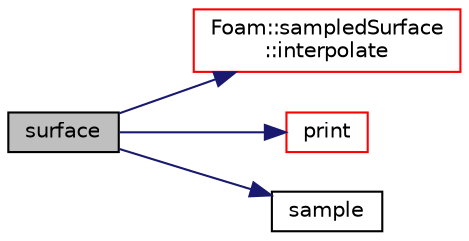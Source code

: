 digraph "surface"
{
  bgcolor="transparent";
  edge [fontname="Helvetica",fontsize="10",labelfontname="Helvetica",labelfontsize="10"];
  node [fontname="Helvetica",fontsize="10",shape=record];
  rankdir="LR";
  Node1 [label="surface",height=0.2,width=0.4,color="black", fillcolor="grey75", style="filled", fontcolor="black"];
  Node1 -> Node2 [color="midnightblue",fontsize="10",style="solid",fontname="Helvetica"];
  Node2 [label="Foam::sampledSurface\l::interpolate",height=0.2,width=0.4,color="red",URL="$a02295.html#abda65af9915532584cc22024a2e1a35e",tooltip="Interpolation requested for surface. "];
  Node1 -> Node3 [color="midnightblue",fontsize="10",style="solid",fontname="Helvetica"];
  Node3 [label="print",height=0.2,width=0.4,color="red",URL="$a00561.html#a396408e517abe1f8cae9d2844a18ad1e",tooltip="Write. "];
  Node1 -> Node4 [color="midnightblue",fontsize="10",style="solid",fontname="Helvetica"];
  Node4 [label="sample",height=0.2,width=0.4,color="black",URL="$a00561.html#a1b4e1af76eb28f1024522ae1fb74402d",tooltip="Sample field on surface. "];
}
